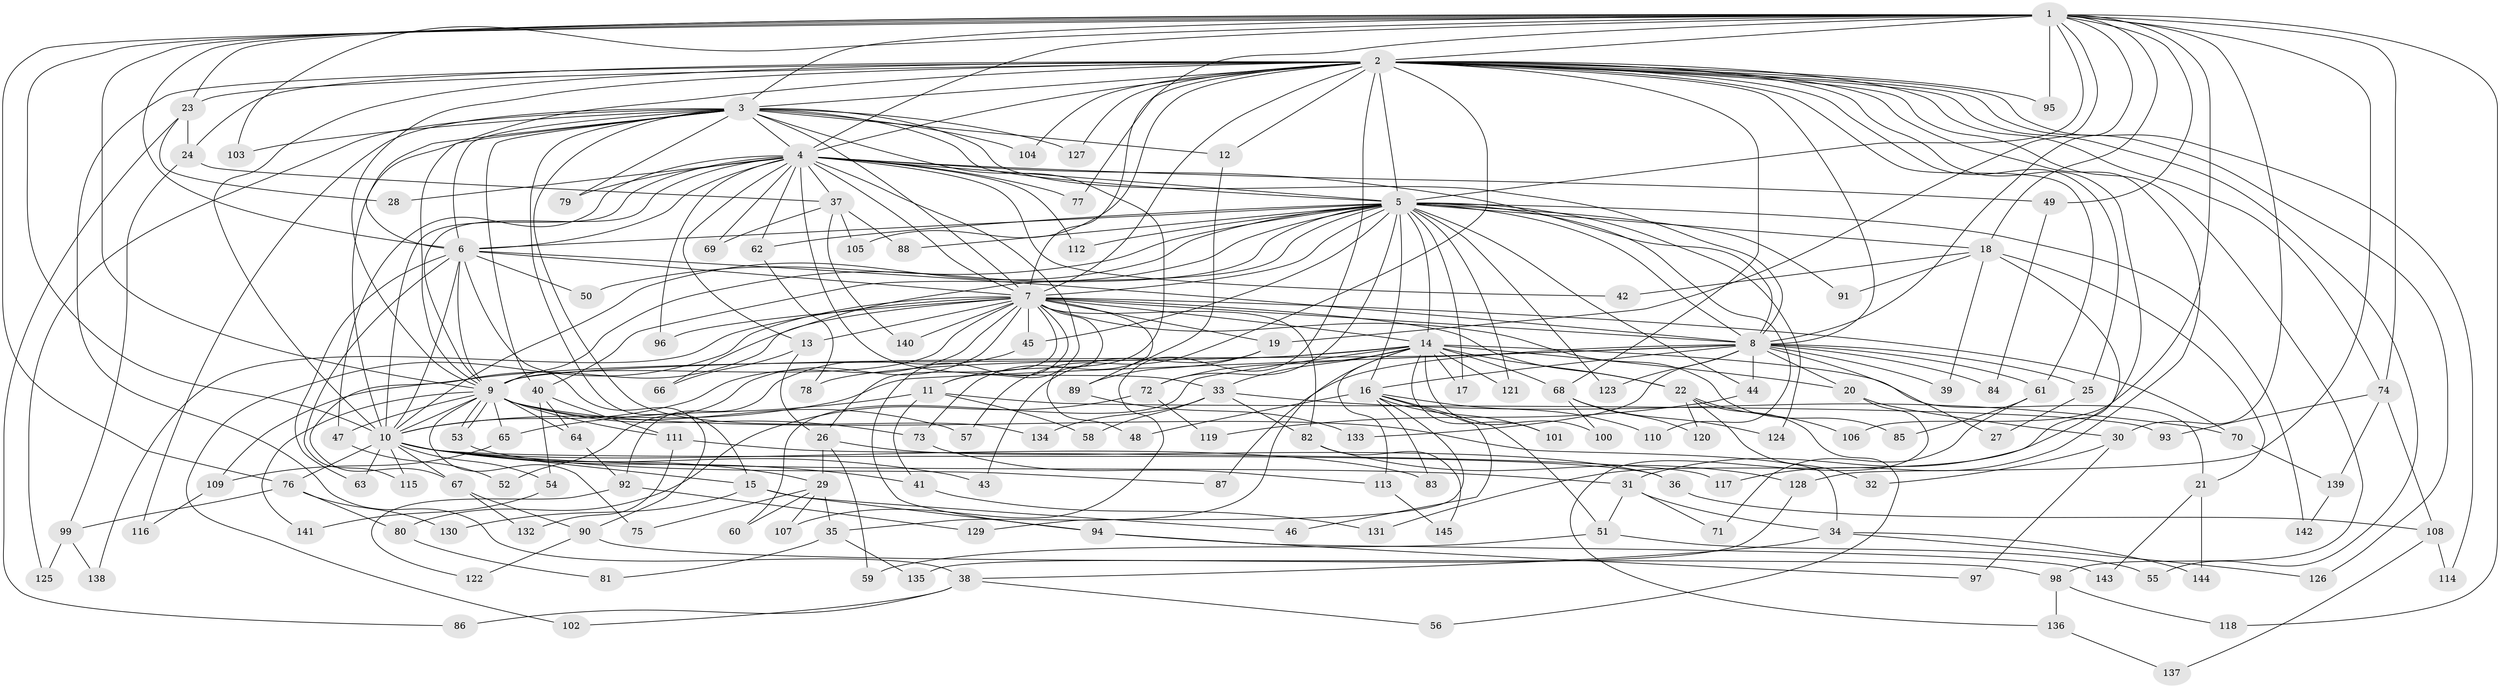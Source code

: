 // Generated by graph-tools (version 1.1) at 2025/49/03/09/25 03:49:29]
// undirected, 145 vertices, 315 edges
graph export_dot {
graph [start="1"]
  node [color=gray90,style=filled];
  1;
  2;
  3;
  4;
  5;
  6;
  7;
  8;
  9;
  10;
  11;
  12;
  13;
  14;
  15;
  16;
  17;
  18;
  19;
  20;
  21;
  22;
  23;
  24;
  25;
  26;
  27;
  28;
  29;
  30;
  31;
  32;
  33;
  34;
  35;
  36;
  37;
  38;
  39;
  40;
  41;
  42;
  43;
  44;
  45;
  46;
  47;
  48;
  49;
  50;
  51;
  52;
  53;
  54;
  55;
  56;
  57;
  58;
  59;
  60;
  61;
  62;
  63;
  64;
  65;
  66;
  67;
  68;
  69;
  70;
  71;
  72;
  73;
  74;
  75;
  76;
  77;
  78;
  79;
  80;
  81;
  82;
  83;
  84;
  85;
  86;
  87;
  88;
  89;
  90;
  91;
  92;
  93;
  94;
  95;
  96;
  97;
  98;
  99;
  100;
  101;
  102;
  103;
  104;
  105;
  106;
  107;
  108;
  109;
  110;
  111;
  112;
  113;
  114;
  115;
  116;
  117;
  118;
  119;
  120;
  121;
  122;
  123;
  124;
  125;
  126;
  127;
  128;
  129;
  130;
  131;
  132;
  133;
  134;
  135;
  136;
  137;
  138;
  139;
  140;
  141;
  142;
  143;
  144;
  145;
  1 -- 2;
  1 -- 3;
  1 -- 4;
  1 -- 5;
  1 -- 6;
  1 -- 7;
  1 -- 8;
  1 -- 9;
  1 -- 10;
  1 -- 18;
  1 -- 19;
  1 -- 23;
  1 -- 30;
  1 -- 49;
  1 -- 74;
  1 -- 76;
  1 -- 95;
  1 -- 103;
  1 -- 106;
  1 -- 118;
  1 -- 128;
  2 -- 3;
  2 -- 4;
  2 -- 5;
  2 -- 6;
  2 -- 7;
  2 -- 8;
  2 -- 9;
  2 -- 10;
  2 -- 12;
  2 -- 23;
  2 -- 24;
  2 -- 25;
  2 -- 38;
  2 -- 55;
  2 -- 57;
  2 -- 61;
  2 -- 68;
  2 -- 74;
  2 -- 77;
  2 -- 95;
  2 -- 98;
  2 -- 104;
  2 -- 105;
  2 -- 107;
  2 -- 114;
  2 -- 117;
  2 -- 126;
  2 -- 127;
  2 -- 131;
  3 -- 4;
  3 -- 5;
  3 -- 6;
  3 -- 7;
  3 -- 8;
  3 -- 9;
  3 -- 10;
  3 -- 11;
  3 -- 12;
  3 -- 15;
  3 -- 40;
  3 -- 79;
  3 -- 103;
  3 -- 104;
  3 -- 116;
  3 -- 125;
  3 -- 127;
  3 -- 134;
  4 -- 5;
  4 -- 6;
  4 -- 7;
  4 -- 8;
  4 -- 9;
  4 -- 10;
  4 -- 11;
  4 -- 13;
  4 -- 28;
  4 -- 33;
  4 -- 37;
  4 -- 42;
  4 -- 47;
  4 -- 49;
  4 -- 62;
  4 -- 69;
  4 -- 77;
  4 -- 79;
  4 -- 96;
  4 -- 112;
  5 -- 6;
  5 -- 7;
  5 -- 8;
  5 -- 9;
  5 -- 10;
  5 -- 14;
  5 -- 16;
  5 -- 17;
  5 -- 18;
  5 -- 40;
  5 -- 44;
  5 -- 45;
  5 -- 50;
  5 -- 62;
  5 -- 66;
  5 -- 72;
  5 -- 88;
  5 -- 91;
  5 -- 110;
  5 -- 112;
  5 -- 121;
  5 -- 123;
  5 -- 124;
  5 -- 142;
  6 -- 7;
  6 -- 8;
  6 -- 9;
  6 -- 10;
  6 -- 50;
  6 -- 63;
  6 -- 90;
  6 -- 115;
  7 -- 8;
  7 -- 9;
  7 -- 10;
  7 -- 13;
  7 -- 14;
  7 -- 19;
  7 -- 22;
  7 -- 26;
  7 -- 45;
  7 -- 48;
  7 -- 52;
  7 -- 67;
  7 -- 70;
  7 -- 82;
  7 -- 85;
  7 -- 89;
  7 -- 94;
  7 -- 96;
  7 -- 102;
  7 -- 138;
  7 -- 140;
  8 -- 9;
  8 -- 10;
  8 -- 16;
  8 -- 20;
  8 -- 25;
  8 -- 27;
  8 -- 39;
  8 -- 44;
  8 -- 61;
  8 -- 84;
  8 -- 87;
  8 -- 123;
  8 -- 133;
  9 -- 10;
  9 -- 34;
  9 -- 47;
  9 -- 53;
  9 -- 53;
  9 -- 57;
  9 -- 64;
  9 -- 65;
  9 -- 73;
  9 -- 75;
  9 -- 111;
  9 -- 141;
  10 -- 15;
  10 -- 29;
  10 -- 31;
  10 -- 36;
  10 -- 41;
  10 -- 43;
  10 -- 54;
  10 -- 63;
  10 -- 67;
  10 -- 76;
  10 -- 83;
  10 -- 115;
  11 -- 41;
  11 -- 58;
  11 -- 65;
  11 -- 93;
  12 -- 73;
  13 -- 26;
  13 -- 66;
  14 -- 17;
  14 -- 20;
  14 -- 21;
  14 -- 22;
  14 -- 33;
  14 -- 35;
  14 -- 60;
  14 -- 68;
  14 -- 72;
  14 -- 78;
  14 -- 100;
  14 -- 101;
  14 -- 109;
  14 -- 113;
  14 -- 121;
  15 -- 46;
  15 -- 94;
  15 -- 130;
  16 -- 46;
  16 -- 48;
  16 -- 51;
  16 -- 83;
  16 -- 101;
  16 -- 110;
  16 -- 129;
  18 -- 21;
  18 -- 31;
  18 -- 39;
  18 -- 42;
  18 -- 91;
  19 -- 43;
  19 -- 89;
  20 -- 30;
  20 -- 136;
  21 -- 143;
  21 -- 144;
  22 -- 32;
  22 -- 56;
  22 -- 106;
  22 -- 120;
  23 -- 24;
  23 -- 28;
  23 -- 86;
  24 -- 37;
  24 -- 99;
  25 -- 27;
  26 -- 29;
  26 -- 36;
  26 -- 59;
  29 -- 35;
  29 -- 60;
  29 -- 75;
  29 -- 107;
  30 -- 32;
  30 -- 97;
  31 -- 34;
  31 -- 51;
  31 -- 71;
  33 -- 58;
  33 -- 70;
  33 -- 82;
  33 -- 134;
  34 -- 38;
  34 -- 126;
  34 -- 144;
  35 -- 81;
  35 -- 135;
  36 -- 108;
  37 -- 69;
  37 -- 88;
  37 -- 105;
  37 -- 140;
  38 -- 56;
  38 -- 86;
  38 -- 102;
  40 -- 54;
  40 -- 64;
  40 -- 111;
  41 -- 131;
  44 -- 119;
  45 -- 92;
  47 -- 52;
  49 -- 84;
  51 -- 55;
  51 -- 59;
  53 -- 87;
  54 -- 141;
  61 -- 71;
  61 -- 85;
  62 -- 78;
  64 -- 92;
  65 -- 109;
  67 -- 90;
  67 -- 132;
  68 -- 100;
  68 -- 120;
  68 -- 124;
  70 -- 139;
  72 -- 80;
  72 -- 119;
  73 -- 113;
  74 -- 93;
  74 -- 108;
  74 -- 139;
  76 -- 80;
  76 -- 99;
  76 -- 130;
  80 -- 81;
  82 -- 128;
  82 -- 145;
  89 -- 133;
  90 -- 98;
  90 -- 122;
  92 -- 122;
  92 -- 129;
  94 -- 97;
  94 -- 143;
  98 -- 118;
  98 -- 136;
  99 -- 125;
  99 -- 138;
  108 -- 114;
  108 -- 137;
  109 -- 116;
  111 -- 117;
  111 -- 132;
  113 -- 145;
  128 -- 135;
  136 -- 137;
  139 -- 142;
}
